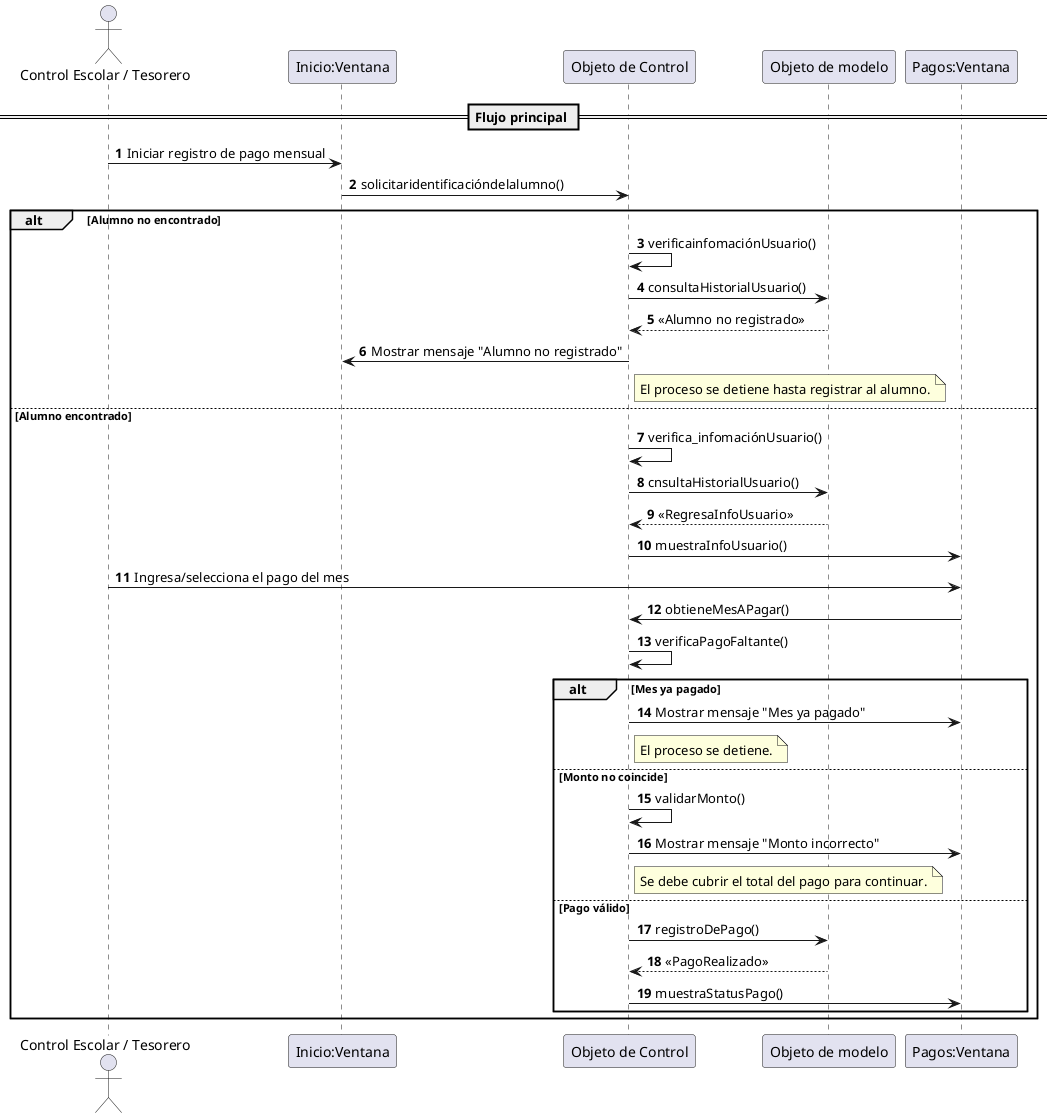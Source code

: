 @startuml Registrar_Pago_Colegiatura
autonumber
actor "Control Escolar / Tesorero" as Usuario
participant "Inicio:Ventana" as IV
participant "Objeto de Control" as OC
participant "Objeto de modelo" as OM
participant "Pagos:Ventana" as PV

== Flujo principal ==
Usuario -> IV : Iniciar registro de pago mensual
IV -> OC : solicitaridentificacióndelalumno()

alt Alumno no encontrado
  OC->OC: verificainfomaciónUsuario()
  OC->OM: consultaHistorialUsuario()
  OM-->OC: <<Alumno no registrado>>
  OC->IV:Mostrar mensaje "Alumno no registrado"
  note right of OC
    El proceso se detiene hasta registrar al alumno.
  end note

else Alumno encontrado
  OC->OC:verifica_infomaciónUsuario()
  OC->OM:cnsultaHistorialUsuario()
  OM-->OC:<<RegresaInfoUsuario>>
  OC->PV:muestraInfoUsuario()

  Usuario -> PV: Ingresa/selecciona el pago del mes
  PV -> OC: obtieneMesAPagar()
  OC -> OC: verificaPagoFaltante()

  alt Mes ya pagado
    OC -> PV : Mostrar mensaje "Mes ya pagado"
    note right of OC
      El proceso se detiene.
    end note

  else Monto no coincide
    OC -> OC : validarMonto()
    OC -> PV : Mostrar mensaje "Monto incorrecto"
    note right of OC
      Se debe cubrir el total del pago para continuar.
    end note

  else Pago válido
    OC -> OM: registroDePago()
    OM --> OC: <<PagoRealizado>>
    OC -> PV: muestraStatusPago()
  end
end

@enduml